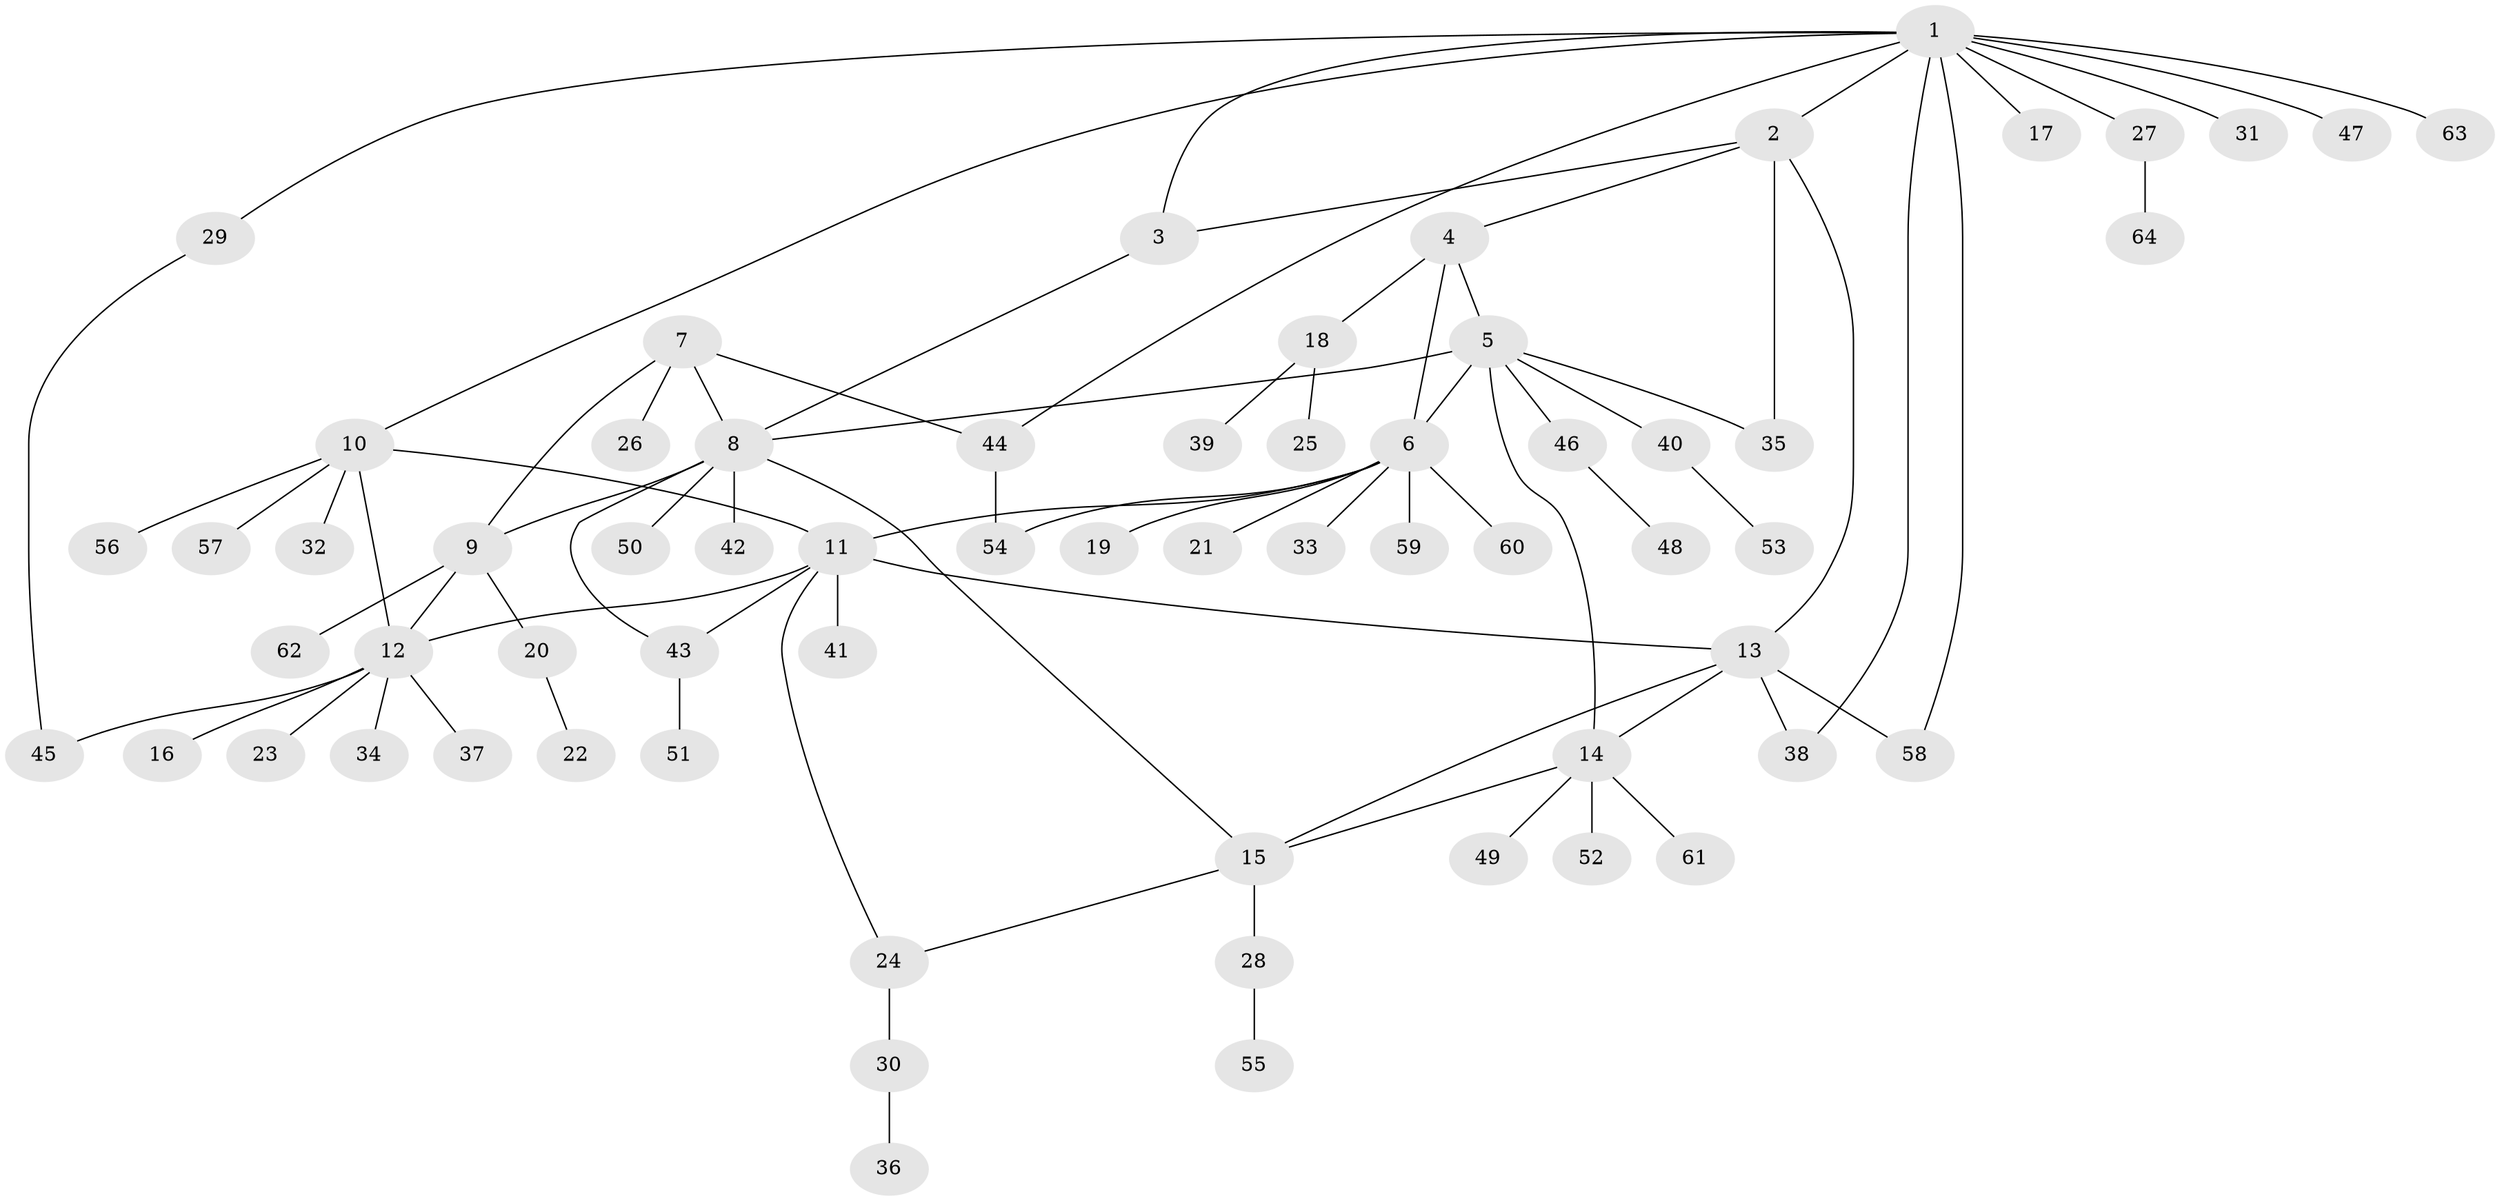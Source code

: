 // Generated by graph-tools (version 1.1) at 2025/37/03/09/25 02:37:40]
// undirected, 64 vertices, 82 edges
graph export_dot {
graph [start="1"]
  node [color=gray90,style=filled];
  1;
  2;
  3;
  4;
  5;
  6;
  7;
  8;
  9;
  10;
  11;
  12;
  13;
  14;
  15;
  16;
  17;
  18;
  19;
  20;
  21;
  22;
  23;
  24;
  25;
  26;
  27;
  28;
  29;
  30;
  31;
  32;
  33;
  34;
  35;
  36;
  37;
  38;
  39;
  40;
  41;
  42;
  43;
  44;
  45;
  46;
  47;
  48;
  49;
  50;
  51;
  52;
  53;
  54;
  55;
  56;
  57;
  58;
  59;
  60;
  61;
  62;
  63;
  64;
  1 -- 2;
  1 -- 3;
  1 -- 10;
  1 -- 17;
  1 -- 27;
  1 -- 29;
  1 -- 31;
  1 -- 38;
  1 -- 44;
  1 -- 47;
  1 -- 58;
  1 -- 63;
  2 -- 3;
  2 -- 4;
  2 -- 13;
  2 -- 35;
  3 -- 8;
  4 -- 5;
  4 -- 6;
  4 -- 18;
  5 -- 6;
  5 -- 8;
  5 -- 14;
  5 -- 35;
  5 -- 40;
  5 -- 46;
  6 -- 11;
  6 -- 19;
  6 -- 21;
  6 -- 33;
  6 -- 54;
  6 -- 59;
  6 -- 60;
  7 -- 8;
  7 -- 9;
  7 -- 26;
  7 -- 44;
  8 -- 9;
  8 -- 15;
  8 -- 42;
  8 -- 43;
  8 -- 50;
  9 -- 12;
  9 -- 20;
  9 -- 62;
  10 -- 11;
  10 -- 12;
  10 -- 32;
  10 -- 56;
  10 -- 57;
  11 -- 12;
  11 -- 13;
  11 -- 24;
  11 -- 41;
  11 -- 43;
  12 -- 16;
  12 -- 23;
  12 -- 34;
  12 -- 37;
  12 -- 45;
  13 -- 14;
  13 -- 15;
  13 -- 38;
  13 -- 58;
  14 -- 15;
  14 -- 49;
  14 -- 52;
  14 -- 61;
  15 -- 24;
  15 -- 28;
  18 -- 25;
  18 -- 39;
  20 -- 22;
  24 -- 30;
  27 -- 64;
  28 -- 55;
  29 -- 45;
  30 -- 36;
  40 -- 53;
  43 -- 51;
  44 -- 54;
  46 -- 48;
}
